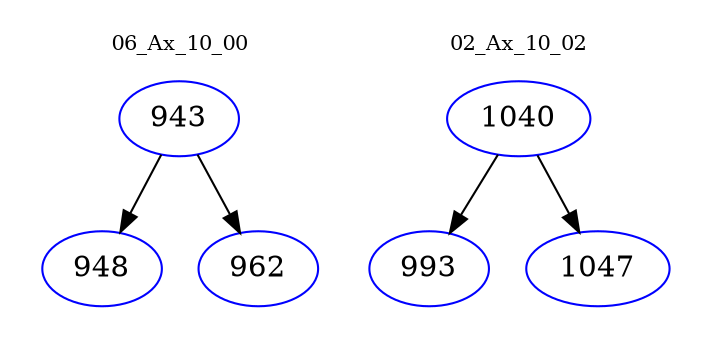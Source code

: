 digraph{
subgraph cluster_0 {
color = white
label = "06_Ax_10_00";
fontsize=10;
T0_943 [label="943", color="blue"]
T0_943 -> T0_948 [color="black"]
T0_948 [label="948", color="blue"]
T0_943 -> T0_962 [color="black"]
T0_962 [label="962", color="blue"]
}
subgraph cluster_1 {
color = white
label = "02_Ax_10_02";
fontsize=10;
T1_1040 [label="1040", color="blue"]
T1_1040 -> T1_993 [color="black"]
T1_993 [label="993", color="blue"]
T1_1040 -> T1_1047 [color="black"]
T1_1047 [label="1047", color="blue"]
}
}
